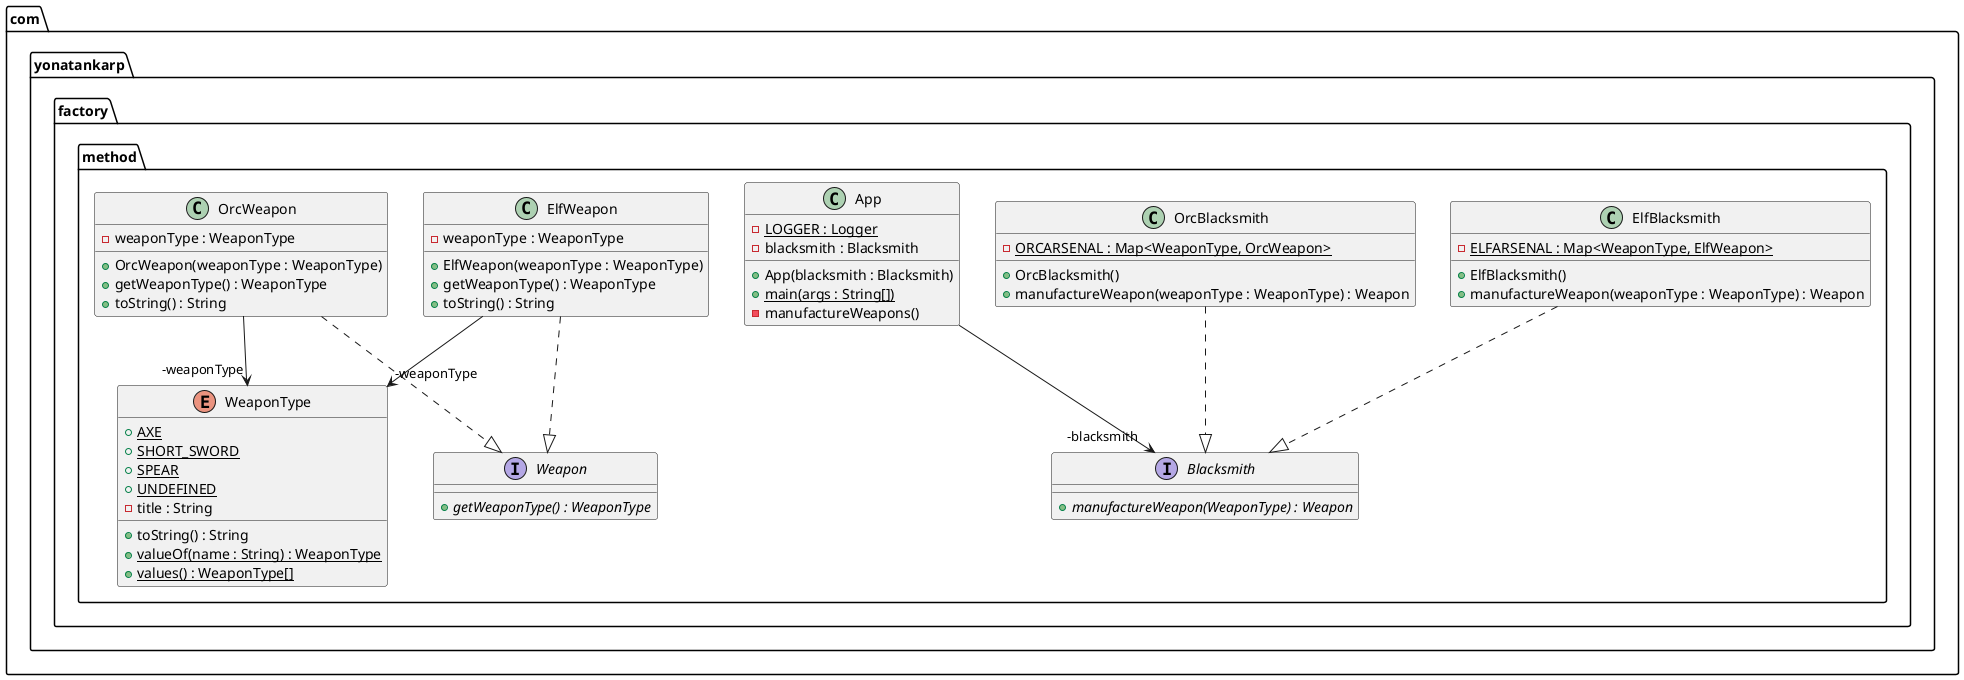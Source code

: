 @startuml
package com.yonatankarp.factory.method {
  class App {
    - LOGGER : Logger {static}
    - blacksmith : Blacksmith
    + App(blacksmith : Blacksmith)
    + main(args : String[]) {static}
    - manufactureWeapons()
  }
  interface Blacksmith {
    + manufactureWeapon(WeaponType) : Weapon {abstract}
  }
  class ElfBlacksmith {
    - ELFARSENAL : Map<WeaponType, ElfWeapon> {static}
    + ElfBlacksmith()
    + manufactureWeapon(weaponType : WeaponType) : Weapon
  }
  class ElfWeapon {
    - weaponType : WeaponType
    + ElfWeapon(weaponType : WeaponType)
    + getWeaponType() : WeaponType
    + toString() : String
  }
  class OrcBlacksmith {
    - ORCARSENAL : Map<WeaponType, OrcWeapon> {static}
    + OrcBlacksmith()
    + manufactureWeapon(weaponType : WeaponType) : Weapon
  }
  class OrcWeapon {
    - weaponType : WeaponType
    + OrcWeapon(weaponType : WeaponType)
    + getWeaponType() : WeaponType
    + toString() : String
  }
  interface Weapon {
    + getWeaponType() : WeaponType {abstract}
  }
  enum WeaponType {
    + AXE {static}
    + SHORT_SWORD {static}
    + SPEAR {static}
    + UNDEFINED {static}
    - title : String
    + toString() : String
    + valueOf(name : String) : WeaponType {static}
    + values() : WeaponType[] {static}
  }
}
ElfWeapon -->  "-weaponType" WeaponType
OrcWeapon -->  "-weaponType" WeaponType
App -->  "-blacksmith" Blacksmith
ElfBlacksmith ..|> Blacksmith
ElfWeapon ..|> Weapon
OrcBlacksmith ..|> Blacksmith
OrcWeapon ..|> Weapon
@enduml
